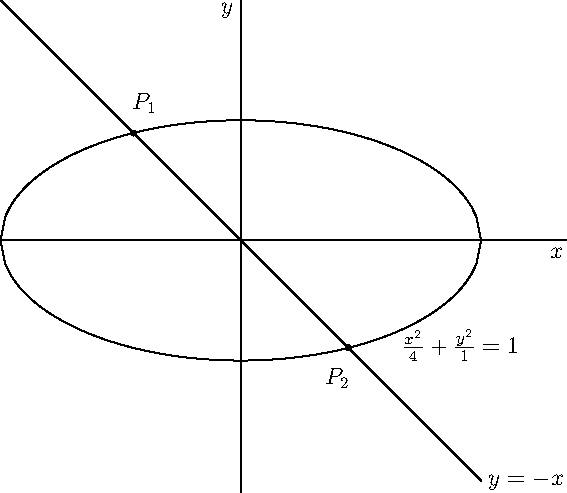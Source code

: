 size(10cm);
import graph;
xaxis("$x$");
yaxis("$y$");
real f4(real x) {return -x;}
real f6(real x) {return -sqrt(1-x^2/4);}
real f7(real x) {return sqrt(1-x^2/4);}
draw(graph(f4,-2,2));
draw(graph(f6,-2,2));
draw(graph(f7,-2,2));
label("$y=-x$",(2,-2),E);
label("$\frac{x^2}{4} + \frac{y^2}{1} = 1$",(1.3,-0.7),SE);
dot((.894,-.894));
dot((-.894,.894));
label("$P_1$",(-.8,1),N);
label("$P_2$",(.8,-1),S);


